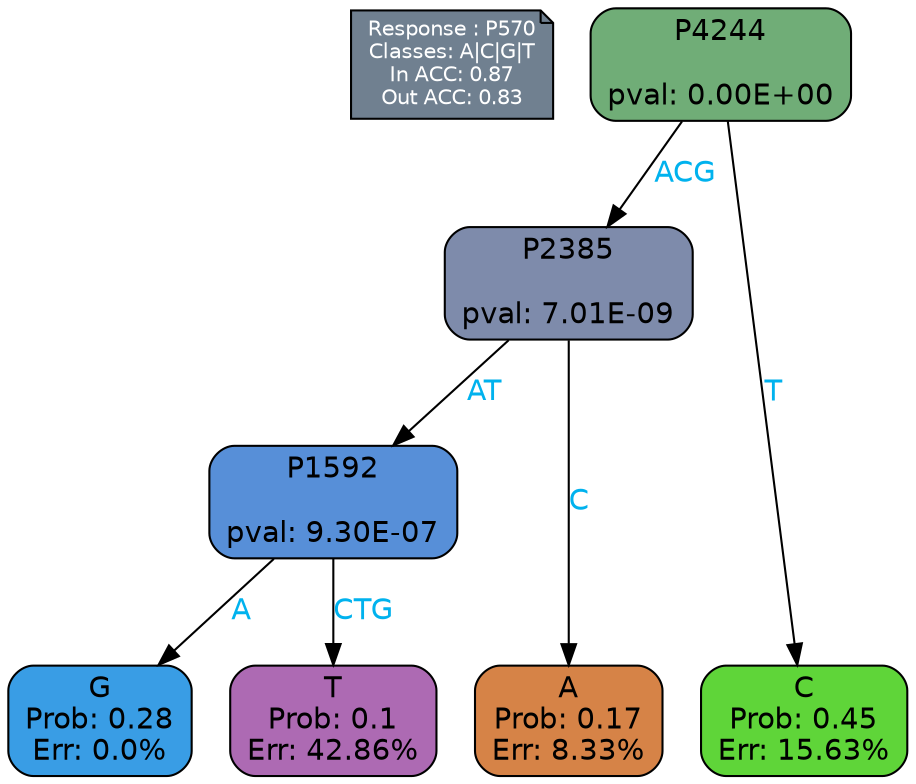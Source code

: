 digraph Tree {
node [shape=box, style="filled, rounded", color="black", fontname=helvetica] ;
graph [ranksep=equally, splines=polylines, bgcolor=transparent, dpi=600] ;
edge [fontname=helvetica] ;
LEGEND [label="Response : P570
Classes: A|C|G|T
In ACC: 0.87
Out ACC: 0.83
",shape=note,align=left,style=filled,fillcolor="slategray",fontcolor="white",fontsize=10];1 [label="P4244

pval: 0.00E+00", fillcolor="#70ad77"] ;
2 [label="P2385

pval: 7.01E-09", fillcolor="#7e8bab"] ;
3 [label="P1592

pval: 9.30E-07", fillcolor="#578fd8"] ;
4 [label="G
Prob: 0.28
Err: 0.0%", fillcolor="#399de5"] ;
5 [label="T
Prob: 0.1
Err: 42.86%", fillcolor="#ad6ab3"] ;
6 [label="A
Prob: 0.17
Err: 8.33%", fillcolor="#d68347"] ;
7 [label="C
Prob: 0.45
Err: 15.63%", fillcolor="#5fd539"] ;
1 -> 2 [label="ACG",fontcolor=deepskyblue2] ;
1 -> 7 [label="T",fontcolor=deepskyblue2] ;
2 -> 3 [label="AT",fontcolor=deepskyblue2] ;
2 -> 6 [label="C",fontcolor=deepskyblue2] ;
3 -> 4 [label="A",fontcolor=deepskyblue2] ;
3 -> 5 [label="CTG",fontcolor=deepskyblue2] ;
{rank = same; 4;5;6;7;}{rank = same; LEGEND;1;}}
